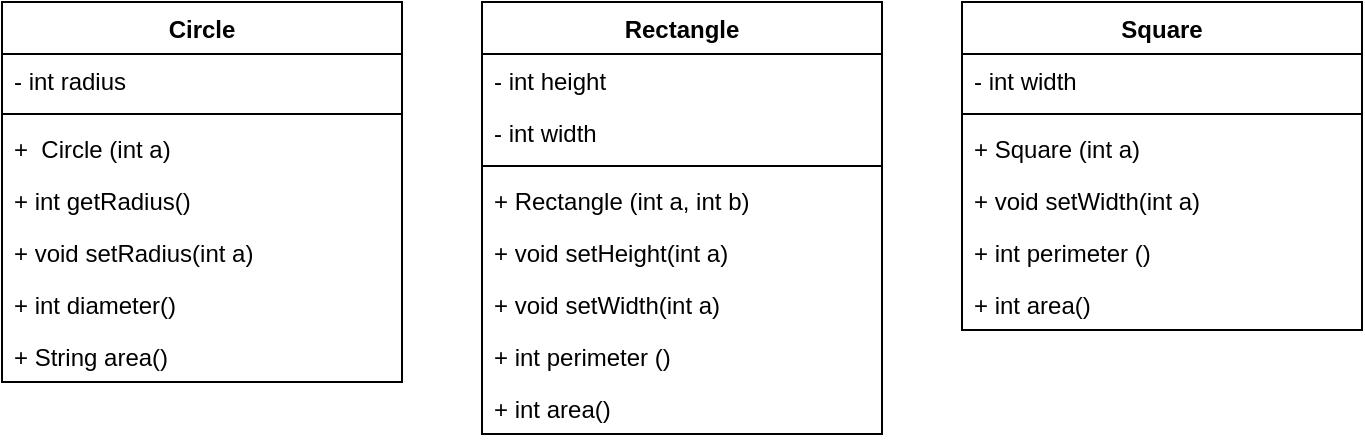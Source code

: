 <mxfile version="13.7.9" type="github"><diagram id="HWap5u3O79VlFrmnvCQq" name="Page-1"><mxGraphModel dx="868" dy="450" grid="1" gridSize="10" guides="1" tooltips="1" connect="1" arrows="1" fold="1" page="1" pageScale="1" pageWidth="827" pageHeight="1169" math="0" shadow="0"><root><mxCell id="0"/><mxCell id="1" parent="0"/><mxCell id="1DjRCkw64CEYUaTyR2LW-2" value="Circle" style="swimlane;fontStyle=1;align=center;verticalAlign=top;childLayout=stackLayout;horizontal=1;startSize=26;horizontalStack=0;resizeParent=1;resizeParentMax=0;resizeLast=0;collapsible=1;marginBottom=0;" vertex="1" parent="1"><mxGeometry x="40" y="40" width="200" height="190" as="geometry"/></mxCell><mxCell id="1DjRCkw64CEYUaTyR2LW-3" value="- int radius" style="text;strokeColor=none;fillColor=none;align=left;verticalAlign=top;spacingLeft=4;spacingRight=4;overflow=hidden;rotatable=0;points=[[0,0.5],[1,0.5]];portConstraint=eastwest;" vertex="1" parent="1DjRCkw64CEYUaTyR2LW-2"><mxGeometry y="26" width="200" height="26" as="geometry"/></mxCell><mxCell id="1DjRCkw64CEYUaTyR2LW-4" value="" style="line;strokeWidth=1;fillColor=none;align=left;verticalAlign=middle;spacingTop=-1;spacingLeft=3;spacingRight=3;rotatable=0;labelPosition=right;points=[];portConstraint=eastwest;" vertex="1" parent="1DjRCkw64CEYUaTyR2LW-2"><mxGeometry y="52" width="200" height="8" as="geometry"/></mxCell><mxCell id="1DjRCkw64CEYUaTyR2LW-5" value="+  Circle (int a)" style="text;strokeColor=none;fillColor=none;align=left;verticalAlign=top;spacingLeft=4;spacingRight=4;overflow=hidden;rotatable=0;points=[[0,0.5],[1,0.5]];portConstraint=eastwest;" vertex="1" parent="1DjRCkw64CEYUaTyR2LW-2"><mxGeometry y="60" width="200" height="26" as="geometry"/></mxCell><mxCell id="1DjRCkw64CEYUaTyR2LW-8" value="+ int getRadius()&#10;" style="text;strokeColor=none;fillColor=none;align=left;verticalAlign=top;spacingLeft=4;spacingRight=4;overflow=hidden;rotatable=0;points=[[0,0.5],[1,0.5]];portConstraint=eastwest;" vertex="1" parent="1DjRCkw64CEYUaTyR2LW-2"><mxGeometry y="86" width="200" height="26" as="geometry"/></mxCell><mxCell id="1DjRCkw64CEYUaTyR2LW-9" value="+ void setRadius(int a)" style="text;strokeColor=none;fillColor=none;align=left;verticalAlign=top;spacingLeft=4;spacingRight=4;overflow=hidden;rotatable=0;points=[[0,0.5],[1,0.5]];portConstraint=eastwest;" vertex="1" parent="1DjRCkw64CEYUaTyR2LW-2"><mxGeometry y="112" width="200" height="26" as="geometry"/></mxCell><mxCell id="1DjRCkw64CEYUaTyR2LW-10" value="+ int diameter()&#10;" style="text;strokeColor=none;fillColor=none;align=left;verticalAlign=top;spacingLeft=4;spacingRight=4;overflow=hidden;rotatable=0;points=[[0,0.5],[1,0.5]];portConstraint=eastwest;" vertex="1" parent="1DjRCkw64CEYUaTyR2LW-2"><mxGeometry y="138" width="200" height="26" as="geometry"/></mxCell><mxCell id="1DjRCkw64CEYUaTyR2LW-11" value="+ String area() " style="text;strokeColor=none;fillColor=none;align=left;verticalAlign=top;spacingLeft=4;spacingRight=4;overflow=hidden;rotatable=0;points=[[0,0.5],[1,0.5]];portConstraint=eastwest;" vertex="1" parent="1DjRCkw64CEYUaTyR2LW-2"><mxGeometry y="164" width="200" height="26" as="geometry"/></mxCell><mxCell id="1DjRCkw64CEYUaTyR2LW-16" value="Rectangle" style="swimlane;fontStyle=1;align=center;verticalAlign=top;childLayout=stackLayout;horizontal=1;startSize=26;horizontalStack=0;resizeParent=1;resizeParentMax=0;resizeLast=0;collapsible=1;marginBottom=0;" vertex="1" parent="1"><mxGeometry x="280" y="40" width="200" height="216" as="geometry"/></mxCell><mxCell id="1DjRCkw64CEYUaTyR2LW-17" value="- int height" style="text;strokeColor=none;fillColor=none;align=left;verticalAlign=top;spacingLeft=4;spacingRight=4;overflow=hidden;rotatable=0;points=[[0,0.5],[1,0.5]];portConstraint=eastwest;" vertex="1" parent="1DjRCkw64CEYUaTyR2LW-16"><mxGeometry y="26" width="200" height="26" as="geometry"/></mxCell><mxCell id="1DjRCkw64CEYUaTyR2LW-20" value="- int width" style="text;strokeColor=none;fillColor=none;align=left;verticalAlign=top;spacingLeft=4;spacingRight=4;overflow=hidden;rotatable=0;points=[[0,0.5],[1,0.5]];portConstraint=eastwest;" vertex="1" parent="1DjRCkw64CEYUaTyR2LW-16"><mxGeometry y="52" width="200" height="26" as="geometry"/></mxCell><mxCell id="1DjRCkw64CEYUaTyR2LW-18" value="" style="line;strokeWidth=1;fillColor=none;align=left;verticalAlign=middle;spacingTop=-1;spacingLeft=3;spacingRight=3;rotatable=0;labelPosition=right;points=[];portConstraint=eastwest;" vertex="1" parent="1DjRCkw64CEYUaTyR2LW-16"><mxGeometry y="78" width="200" height="8" as="geometry"/></mxCell><mxCell id="1DjRCkw64CEYUaTyR2LW-19" value="+ Rectangle (int a, int b)" style="text;strokeColor=none;fillColor=none;align=left;verticalAlign=top;spacingLeft=4;spacingRight=4;overflow=hidden;rotatable=0;points=[[0,0.5],[1,0.5]];portConstraint=eastwest;" vertex="1" parent="1DjRCkw64CEYUaTyR2LW-16"><mxGeometry y="86" width="200" height="26" as="geometry"/></mxCell><mxCell id="1DjRCkw64CEYUaTyR2LW-25" value="+ void setHeight(int a)" style="text;strokeColor=none;fillColor=none;align=left;verticalAlign=top;spacingLeft=4;spacingRight=4;overflow=hidden;rotatable=0;points=[[0,0.5],[1,0.5]];portConstraint=eastwest;" vertex="1" parent="1DjRCkw64CEYUaTyR2LW-16"><mxGeometry y="112" width="200" height="26" as="geometry"/></mxCell><mxCell id="1DjRCkw64CEYUaTyR2LW-30" value="+ void setWidth(int a)" style="text;strokeColor=none;fillColor=none;align=left;verticalAlign=top;spacingLeft=4;spacingRight=4;overflow=hidden;rotatable=0;points=[[0,0.5],[1,0.5]];portConstraint=eastwest;" vertex="1" parent="1DjRCkw64CEYUaTyR2LW-16"><mxGeometry y="138" width="200" height="26" as="geometry"/></mxCell><mxCell id="1DjRCkw64CEYUaTyR2LW-21" value="+ int perimeter () " style="text;strokeColor=none;fillColor=none;align=left;verticalAlign=top;spacingLeft=4;spacingRight=4;overflow=hidden;rotatable=0;points=[[0,0.5],[1,0.5]];portConstraint=eastwest;" vertex="1" parent="1DjRCkw64CEYUaTyR2LW-16"><mxGeometry y="164" width="200" height="26" as="geometry"/></mxCell><mxCell id="1DjRCkw64CEYUaTyR2LW-35" value="+ int area()" style="text;strokeColor=none;fillColor=none;align=left;verticalAlign=top;spacingLeft=4;spacingRight=4;overflow=hidden;rotatable=0;points=[[0,0.5],[1,0.5]];portConstraint=eastwest;" vertex="1" parent="1DjRCkw64CEYUaTyR2LW-16"><mxGeometry y="190" width="200" height="26" as="geometry"/></mxCell><mxCell id="1DjRCkw64CEYUaTyR2LW-31" value="Square" style="swimlane;fontStyle=1;align=center;verticalAlign=top;childLayout=stackLayout;horizontal=1;startSize=26;horizontalStack=0;resizeParent=1;resizeParentMax=0;resizeLast=0;collapsible=1;marginBottom=0;" vertex="1" parent="1"><mxGeometry x="520" y="40" width="200" height="164" as="geometry"/></mxCell><mxCell id="1DjRCkw64CEYUaTyR2LW-32" value="- int width" style="text;strokeColor=none;fillColor=none;align=left;verticalAlign=top;spacingLeft=4;spacingRight=4;overflow=hidden;rotatable=0;points=[[0,0.5],[1,0.5]];portConstraint=eastwest;" vertex="1" parent="1DjRCkw64CEYUaTyR2LW-31"><mxGeometry y="26" width="200" height="26" as="geometry"/></mxCell><mxCell id="1DjRCkw64CEYUaTyR2LW-33" value="" style="line;strokeWidth=1;fillColor=none;align=left;verticalAlign=middle;spacingTop=-1;spacingLeft=3;spacingRight=3;rotatable=0;labelPosition=right;points=[];portConstraint=eastwest;" vertex="1" parent="1DjRCkw64CEYUaTyR2LW-31"><mxGeometry y="52" width="200" height="8" as="geometry"/></mxCell><mxCell id="1DjRCkw64CEYUaTyR2LW-34" value="+ Square (int a)" style="text;strokeColor=none;fillColor=none;align=left;verticalAlign=top;spacingLeft=4;spacingRight=4;overflow=hidden;rotatable=0;points=[[0,0.5],[1,0.5]];portConstraint=eastwest;" vertex="1" parent="1DjRCkw64CEYUaTyR2LW-31"><mxGeometry y="60" width="200" height="26" as="geometry"/></mxCell><mxCell id="1DjRCkw64CEYUaTyR2LW-36" value="+ void setWidth(int a)" style="text;strokeColor=none;fillColor=none;align=left;verticalAlign=top;spacingLeft=4;spacingRight=4;overflow=hidden;rotatable=0;points=[[0,0.5],[1,0.5]];portConstraint=eastwest;" vertex="1" parent="1DjRCkw64CEYUaTyR2LW-31"><mxGeometry y="86" width="200" height="26" as="geometry"/></mxCell><mxCell id="1DjRCkw64CEYUaTyR2LW-37" value="+ int perimeter () " style="text;strokeColor=none;fillColor=none;align=left;verticalAlign=top;spacingLeft=4;spacingRight=4;overflow=hidden;rotatable=0;points=[[0,0.5],[1,0.5]];portConstraint=eastwest;" vertex="1" parent="1DjRCkw64CEYUaTyR2LW-31"><mxGeometry y="112" width="200" height="26" as="geometry"/></mxCell><mxCell id="1DjRCkw64CEYUaTyR2LW-38" value="+ int area()" style="text;strokeColor=none;fillColor=none;align=left;verticalAlign=top;spacingLeft=4;spacingRight=4;overflow=hidden;rotatable=0;points=[[0,0.5],[1,0.5]];portConstraint=eastwest;" vertex="1" parent="1DjRCkw64CEYUaTyR2LW-31"><mxGeometry y="138" width="200" height="26" as="geometry"/></mxCell></root></mxGraphModel></diagram></mxfile>
